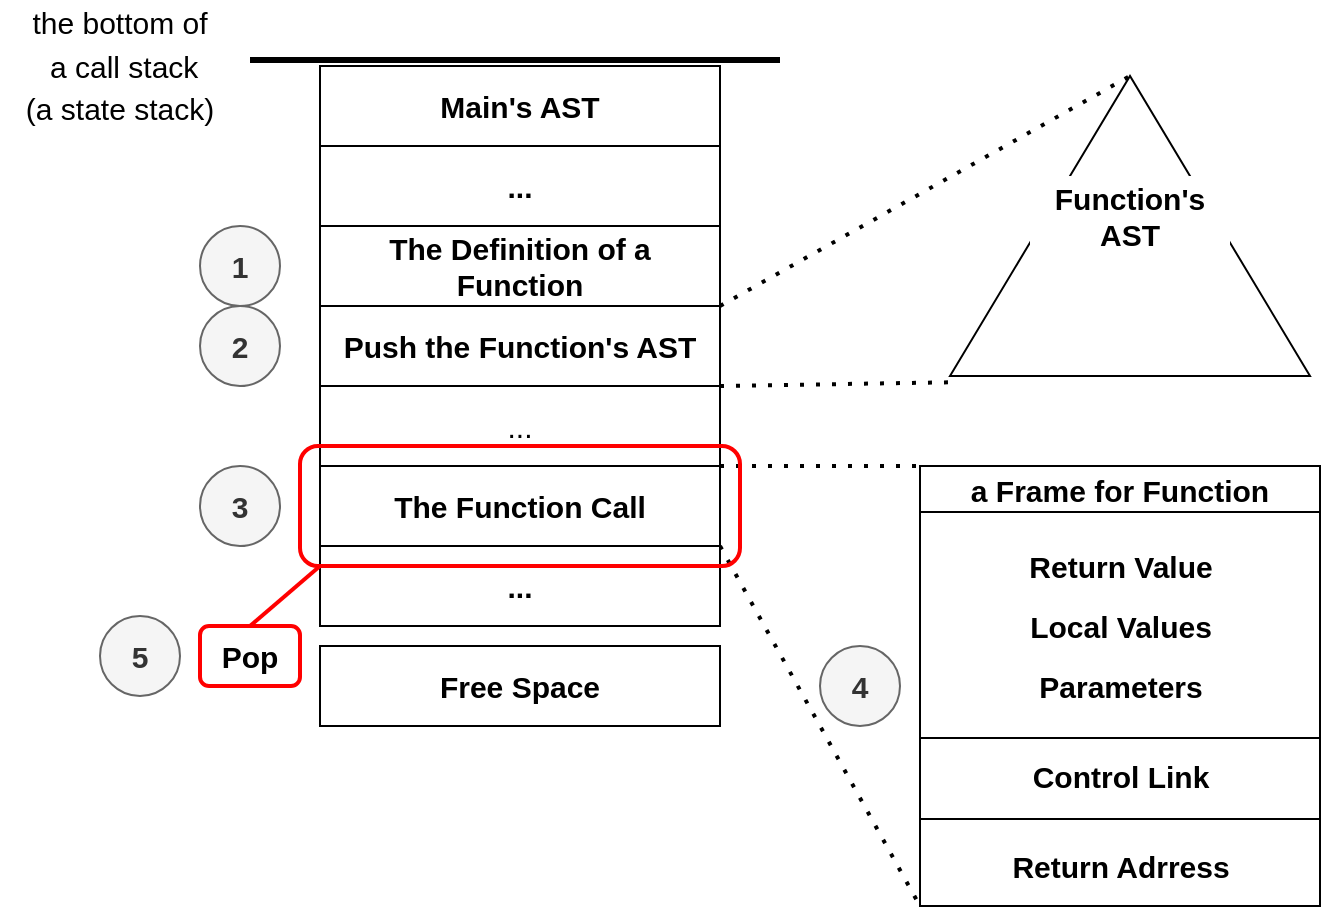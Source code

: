 <mxfile version="16.5.3" type="device"><diagram id="C5RBs43oDa-KdzZeNtuy" name="Page-1"><mxGraphModel dx="1099" dy="532" grid="1" gridSize="10" guides="1" tooltips="1" connect="1" arrows="1" fold="1" page="1" pageScale="1" pageWidth="827" pageHeight="1169" math="0" shadow="0"><root><mxCell id="WIyWlLk6GJQsqaUBKTNV-0"/><mxCell id="WIyWlLk6GJQsqaUBKTNV-1" parent="WIyWlLk6GJQsqaUBKTNV-0"/><mxCell id="zOaKJcc-THRSubo4hs2k-7" value="&lt;font style=&quot;font-size: 15px&quot;&gt;the bottom of &lt;br&gt;&amp;nbsp;a call stack&lt;br&gt;(a state stack)&lt;br&gt;&lt;/font&gt;" style="rounded=0;whiteSpace=wrap;html=1;dashed=1;dashPattern=1 1;fontSize=18;strokeColor=none;" vertex="1" parent="WIyWlLk6GJQsqaUBKTNV-1"><mxGeometry x="40" y="90" width="120" height="60" as="geometry"/></mxCell><mxCell id="zOaKJcc-THRSubo4hs2k-24" value="a Frame for Function" style="swimlane;fillColor=default;fontSize=15;" vertex="1" parent="WIyWlLk6GJQsqaUBKTNV-1"><mxGeometry x="500" y="320" width="200" height="220" as="geometry"/></mxCell><mxCell id="zOaKJcc-THRSubo4hs2k-25" value="&lt;b&gt;&lt;font style=&quot;font-size: 15px&quot;&gt;Return Value&lt;/font&gt;&lt;/b&gt;" style="text;html=1;align=center;verticalAlign=middle;resizable=0;points=[];autosize=1;strokeColor=none;fillColor=none;" vertex="1" parent="zOaKJcc-THRSubo4hs2k-24"><mxGeometry x="45" y="40" width="110" height="20" as="geometry"/></mxCell><mxCell id="zOaKJcc-THRSubo4hs2k-26" value="&lt;span style=&quot;font-size: 15px&quot;&gt;&lt;b&gt;Local Values&lt;/b&gt;&lt;/span&gt;" style="text;html=1;align=center;verticalAlign=middle;resizable=0;points=[];autosize=1;strokeColor=none;fillColor=none;" vertex="1" parent="zOaKJcc-THRSubo4hs2k-24"><mxGeometry x="45" y="70" width="110" height="20" as="geometry"/></mxCell><mxCell id="zOaKJcc-THRSubo4hs2k-27" value="&lt;span style=&quot;font-size: 15px&quot;&gt;&lt;b&gt;Parameters&lt;/b&gt;&lt;/span&gt;" style="text;html=1;align=center;verticalAlign=middle;resizable=0;points=[];autosize=1;strokeColor=none;fillColor=none;" vertex="1" parent="zOaKJcc-THRSubo4hs2k-24"><mxGeometry x="50" y="100" width="100" height="20" as="geometry"/></mxCell><mxCell id="zOaKJcc-THRSubo4hs2k-28" value="" style="endArrow=none;html=1;rounded=0;entryX=1;entryY=0.5;entryDx=0;entryDy=0;exitX=0;exitY=0.5;exitDx=0;exitDy=0;" edge="1" parent="zOaKJcc-THRSubo4hs2k-24"><mxGeometry width="50" height="50" relative="1" as="geometry"><mxPoint y="136" as="sourcePoint"/><mxPoint x="200" y="136" as="targetPoint"/></mxGeometry></mxCell><mxCell id="zOaKJcc-THRSubo4hs2k-29" value="&lt;span style=&quot;font-size: 15px&quot;&gt;&lt;b&gt;Control Link&lt;/b&gt;&lt;/span&gt;" style="text;html=1;align=center;verticalAlign=middle;resizable=0;points=[];autosize=1;strokeColor=none;fillColor=none;" vertex="1" parent="zOaKJcc-THRSubo4hs2k-24"><mxGeometry x="50" y="145" width="100" height="20" as="geometry"/></mxCell><mxCell id="zOaKJcc-THRSubo4hs2k-30" value="&lt;span style=&quot;font-size: 15px&quot;&gt;&lt;b&gt;Return Adrress&lt;/b&gt;&lt;/span&gt;" style="text;html=1;align=center;verticalAlign=middle;resizable=0;points=[];autosize=1;strokeColor=none;fillColor=none;" vertex="1" parent="zOaKJcc-THRSubo4hs2k-24"><mxGeometry x="40" y="190" width="120" height="20" as="geometry"/></mxCell><mxCell id="zOaKJcc-THRSubo4hs2k-31" value="" style="endArrow=none;html=1;rounded=0;exitX=0;exitY=0.75;exitDx=0;exitDy=0;entryX=1;entryY=0.75;entryDx=0;entryDy=0;" edge="1" parent="WIyWlLk6GJQsqaUBKTNV-1"><mxGeometry width="50" height="50" relative="1" as="geometry"><mxPoint x="500" y="496.5" as="sourcePoint"/><mxPoint x="700" y="496.5" as="targetPoint"/></mxGeometry></mxCell><mxCell id="zOaKJcc-THRSubo4hs2k-32" value="&lt;b&gt;The Function Call&lt;/b&gt;" style="rounded=0;whiteSpace=wrap;html=1;fontSize=15;fillColor=default;" vertex="1" parent="WIyWlLk6GJQsqaUBKTNV-1"><mxGeometry x="200" y="320" width="200" height="40" as="geometry"/></mxCell><mxCell id="zOaKJcc-THRSubo4hs2k-47" value="" style="endArrow=none;html=1;rounded=0;fontSize=15;strokeColor=#000000;strokeWidth=3;" edge="1" parent="WIyWlLk6GJQsqaUBKTNV-1"><mxGeometry width="50" height="50" relative="1" as="geometry"><mxPoint x="165" y="117" as="sourcePoint"/><mxPoint x="430" y="117" as="targetPoint"/></mxGeometry></mxCell><mxCell id="zOaKJcc-THRSubo4hs2k-60" value="&lt;b&gt;1&lt;/b&gt;" style="ellipse;whiteSpace=wrap;html=1;aspect=fixed;fontSize=15;fillColor=#f5f5f5;fontColor=#333333;strokeColor=#666666;" vertex="1" parent="WIyWlLk6GJQsqaUBKTNV-1"><mxGeometry x="140" y="200" width="40" height="40" as="geometry"/></mxCell><mxCell id="zOaKJcc-THRSubo4hs2k-65" value="..." style="rounded=0;whiteSpace=wrap;html=1;fontSize=15;fillColor=default;" vertex="1" parent="WIyWlLk6GJQsqaUBKTNV-1"><mxGeometry x="200" y="280" width="200" height="40" as="geometry"/></mxCell><mxCell id="zOaKJcc-THRSubo4hs2k-66" value="&lt;b&gt;Push the Function's AST&lt;/b&gt;" style="rounded=0;whiteSpace=wrap;html=1;fontSize=15;fillColor=default;" vertex="1" parent="WIyWlLk6GJQsqaUBKTNV-1"><mxGeometry x="200" y="240" width="200" height="40" as="geometry"/></mxCell><mxCell id="zOaKJcc-THRSubo4hs2k-67" value="&lt;b&gt;The Definition of a Function&lt;/b&gt;" style="rounded=0;whiteSpace=wrap;html=1;fontSize=15;fillColor=default;" vertex="1" parent="WIyWlLk6GJQsqaUBKTNV-1"><mxGeometry x="200" y="200" width="200" height="40" as="geometry"/></mxCell><mxCell id="zOaKJcc-THRSubo4hs2k-68" value="&lt;b&gt;...&lt;/b&gt;" style="rounded=0;whiteSpace=wrap;html=1;fontSize=15;fillColor=default;" vertex="1" parent="WIyWlLk6GJQsqaUBKTNV-1"><mxGeometry x="200" y="160" width="200" height="40" as="geometry"/></mxCell><mxCell id="zOaKJcc-THRSubo4hs2k-69" value="&lt;b&gt;Main's AST&lt;/b&gt;" style="rounded=0;whiteSpace=wrap;html=1;fontSize=15;fillColor=default;" vertex="1" parent="WIyWlLk6GJQsqaUBKTNV-1"><mxGeometry x="200" y="120" width="200" height="40" as="geometry"/></mxCell><mxCell id="zOaKJcc-THRSubo4hs2k-72" value="&lt;b&gt;Free Space&lt;/b&gt;" style="rounded=0;whiteSpace=wrap;html=1;fontSize=15;fillColor=default;" vertex="1" parent="WIyWlLk6GJQsqaUBKTNV-1"><mxGeometry x="200" y="410" width="200" height="40" as="geometry"/></mxCell><mxCell id="zOaKJcc-THRSubo4hs2k-74" value="" style="endArrow=none;dashed=1;html=1;dashPattern=1 3;strokeWidth=2;rounded=0;fontSize=15;entryX=0;entryY=0;entryDx=0;entryDy=0;exitX=1;exitY=1;exitDx=0;exitDy=0;" edge="1" parent="WIyWlLk6GJQsqaUBKTNV-1" source="zOaKJcc-THRSubo4hs2k-65" target="zOaKJcc-THRSubo4hs2k-24"><mxGeometry width="50" height="50" relative="1" as="geometry"><mxPoint x="800" y="500" as="sourcePoint"/><mxPoint x="580" y="380" as="targetPoint"/></mxGeometry></mxCell><mxCell id="zOaKJcc-THRSubo4hs2k-76" value="" style="endArrow=none;dashed=1;html=1;dashPattern=1 3;strokeWidth=2;rounded=0;fontSize=15;entryX=0;entryY=1;entryDx=0;entryDy=0;exitX=1;exitY=0;exitDx=0;exitDy=0;" edge="1" parent="WIyWlLk6GJQsqaUBKTNV-1" source="zOaKJcc-THRSubo4hs2k-82" target="zOaKJcc-THRSubo4hs2k-24"><mxGeometry width="50" height="50" relative="1" as="geometry"><mxPoint x="710" y="530" as="sourcePoint"/><mxPoint x="580" y="380" as="targetPoint"/></mxGeometry></mxCell><mxCell id="zOaKJcc-THRSubo4hs2k-77" value="" style="triangle;whiteSpace=wrap;html=1;fontSize=15;fillColor=default;rotation=-90;" vertex="1" parent="WIyWlLk6GJQsqaUBKTNV-1"><mxGeometry x="530" y="110" width="150" height="180" as="geometry"/></mxCell><mxCell id="zOaKJcc-THRSubo4hs2k-78" value="&lt;b&gt;Function's&lt;br&gt;AST&lt;/b&gt;" style="rounded=0;whiteSpace=wrap;html=1;fontSize=15;fillColor=default;strokeColor=none;" vertex="1" parent="WIyWlLk6GJQsqaUBKTNV-1"><mxGeometry x="555" y="175" width="100" height="40" as="geometry"/></mxCell><mxCell id="zOaKJcc-THRSubo4hs2k-79" value="" style="endArrow=none;dashed=1;html=1;dashPattern=1 3;strokeWidth=2;rounded=0;fontSize=15;entryX=1;entryY=0.5;entryDx=0;entryDy=0;exitX=1;exitY=0;exitDx=0;exitDy=0;" edge="1" parent="WIyWlLk6GJQsqaUBKTNV-1" source="zOaKJcc-THRSubo4hs2k-66" target="zOaKJcc-THRSubo4hs2k-77"><mxGeometry width="50" height="50" relative="1" as="geometry"><mxPoint x="470" y="110" as="sourcePoint"/><mxPoint x="550" y="280" as="targetPoint"/></mxGeometry></mxCell><mxCell id="zOaKJcc-THRSubo4hs2k-80" value="" style="endArrow=none;dashed=1;html=1;dashPattern=1 3;strokeWidth=2;rounded=0;fontSize=15;entryX=-0.021;entryY=-0.001;entryDx=0;entryDy=0;exitX=1;exitY=1;exitDx=0;exitDy=0;entryPerimeter=0;" edge="1" parent="WIyWlLk6GJQsqaUBKTNV-1" source="zOaKJcc-THRSubo4hs2k-66" target="zOaKJcc-THRSubo4hs2k-77"><mxGeometry width="50" height="50" relative="1" as="geometry"><mxPoint x="420" y="260" as="sourcePoint"/><mxPoint x="560" y="290" as="targetPoint"/></mxGeometry></mxCell><mxCell id="zOaKJcc-THRSubo4hs2k-82" value="&lt;b&gt;...&lt;/b&gt;" style="rounded=0;whiteSpace=wrap;html=1;fontSize=15;fillColor=default;" vertex="1" parent="WIyWlLk6GJQsqaUBKTNV-1"><mxGeometry x="200" y="360" width="200" height="40" as="geometry"/></mxCell><mxCell id="zOaKJcc-THRSubo4hs2k-83" value="&lt;b&gt;3&lt;/b&gt;" style="ellipse;whiteSpace=wrap;html=1;aspect=fixed;fontSize=15;fillColor=#f5f5f5;fontColor=#333333;strokeColor=#666666;" vertex="1" parent="WIyWlLk6GJQsqaUBKTNV-1"><mxGeometry x="140" y="320" width="40" height="40" as="geometry"/></mxCell><mxCell id="zOaKJcc-THRSubo4hs2k-85" value="&lt;b&gt;2&lt;/b&gt;" style="ellipse;whiteSpace=wrap;html=1;aspect=fixed;fontSize=15;fillColor=#f5f5f5;fontColor=#333333;strokeColor=#666666;" vertex="1" parent="WIyWlLk6GJQsqaUBKTNV-1"><mxGeometry x="140" y="240" width="40" height="40" as="geometry"/></mxCell><mxCell id="zOaKJcc-THRSubo4hs2k-89" value="&lt;b&gt;4&lt;/b&gt;" style="ellipse;whiteSpace=wrap;html=1;aspect=fixed;fontSize=15;fillColor=#f5f5f5;fontColor=#333333;strokeColor=#666666;" vertex="1" parent="WIyWlLk6GJQsqaUBKTNV-1"><mxGeometry x="450" y="410" width="40" height="40" as="geometry"/></mxCell><mxCell id="zOaKJcc-THRSubo4hs2k-90" value="&lt;b&gt;5&lt;/b&gt;" style="ellipse;whiteSpace=wrap;html=1;aspect=fixed;fontSize=15;fillColor=#f5f5f5;fontColor=#333333;strokeColor=#666666;" vertex="1" parent="WIyWlLk6GJQsqaUBKTNV-1"><mxGeometry x="90" y="395" width="40" height="40" as="geometry"/></mxCell><mxCell id="zOaKJcc-THRSubo4hs2k-92" value="" style="rounded=1;whiteSpace=wrap;html=1;fontSize=15;fillColor=none;strokeColor=#FF0000;strokeWidth=2;" vertex="1" parent="WIyWlLk6GJQsqaUBKTNV-1"><mxGeometry x="190" y="310" width="220" height="60" as="geometry"/></mxCell><mxCell id="zOaKJcc-THRSubo4hs2k-93" value="" style="endArrow=none;html=1;rounded=0;fontSize=15;strokeColor=#FF0000;strokeWidth=2;entryX=0;entryY=0.25;entryDx=0;entryDy=0;exitX=0.5;exitY=0;exitDx=0;exitDy=0;" edge="1" parent="WIyWlLk6GJQsqaUBKTNV-1" source="zOaKJcc-THRSubo4hs2k-95" target="zOaKJcc-THRSubo4hs2k-82"><mxGeometry width="50" height="50" relative="1" as="geometry"><mxPoint x="170" y="400" as="sourcePoint"/><mxPoint x="440" y="370" as="targetPoint"/></mxGeometry></mxCell><mxCell id="zOaKJcc-THRSubo4hs2k-95" value="&lt;b&gt;Pop&lt;/b&gt;" style="rounded=1;whiteSpace=wrap;html=1;fontSize=15;strokeColor=#FF0000;strokeWidth=2;fillColor=none;" vertex="1" parent="WIyWlLk6GJQsqaUBKTNV-1"><mxGeometry x="140" y="400" width="50" height="30" as="geometry"/></mxCell></root></mxGraphModel></diagram></mxfile>